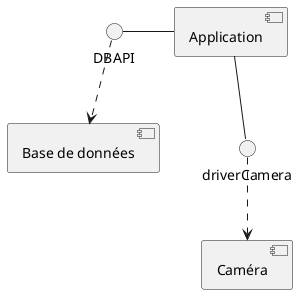 @startuml Diagrame composants
[Base de données]
[Caméra]
interface driverCamera

DBAPI - [Application]
driverCamera -up- [Application]
driverCamera ..> [Caméra]
DBAPI ..> [Base de données]
@enduml